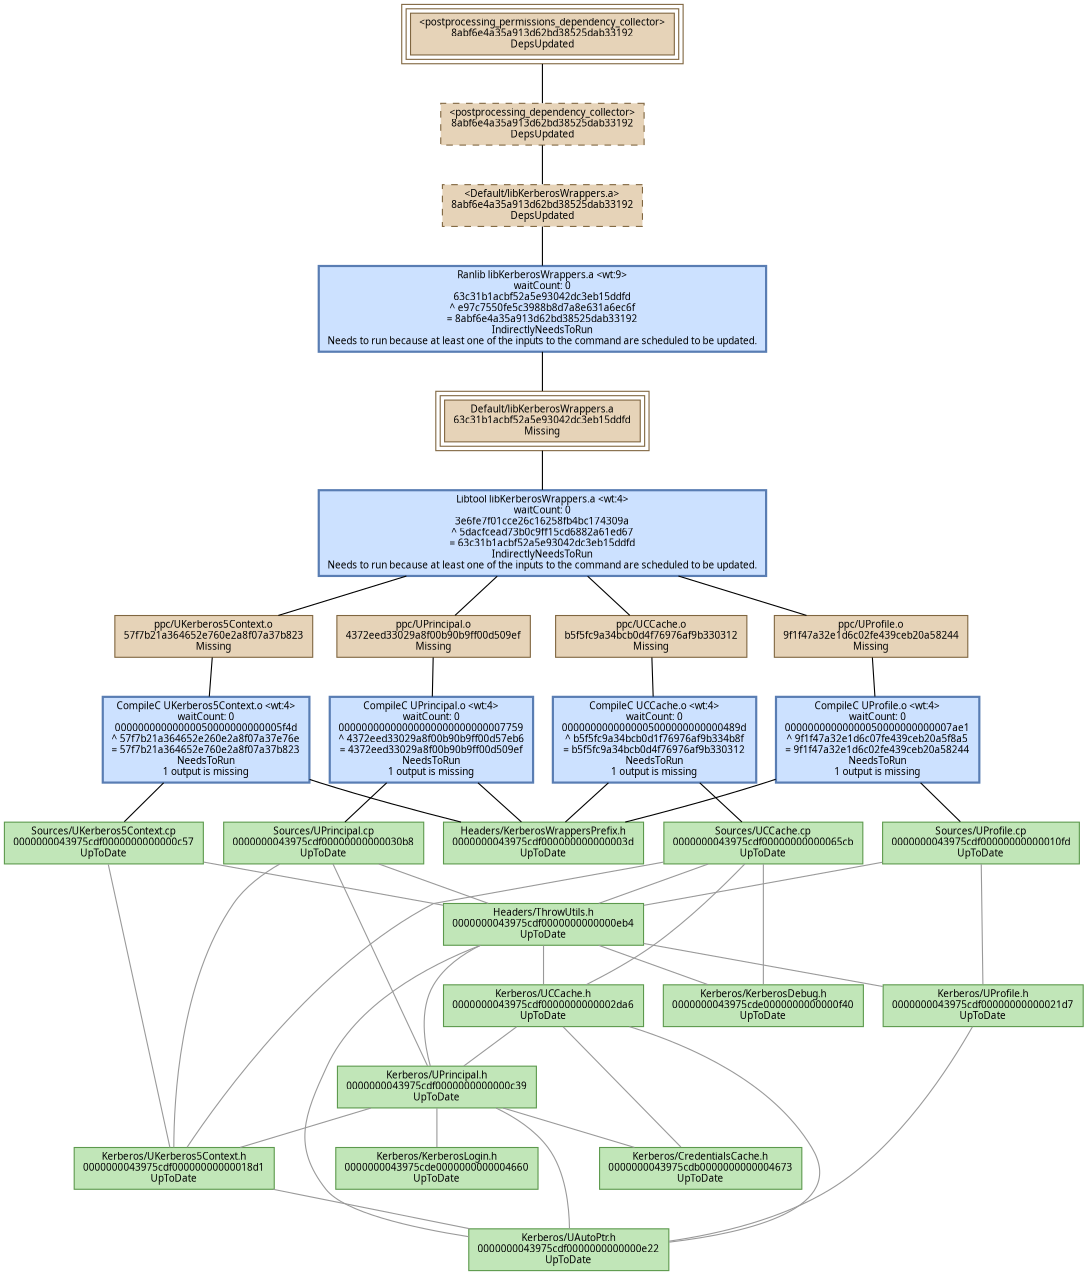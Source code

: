 digraph KerberosWrappers {
   size = "10.000000,8.500000";
   concentrate = false;

   node [ shape = box, style = filled, color = "0.3 0.5 0.6", fillcolor = "0.3 0.2 0.9", fontname = "Monaco", fontsize = "9" ];
   n00001 [ label = "Default/libKerberosWrappers.a\n63c31b1acbf52a5e93042dc3eb15ddfd\nMissing", color = "0.1 0.5 0.5", fillcolor = "0.1 0.2 0.9", peripheries = 3 ];
   n00002 [ label = "ppc/UCCache.o\nb5f5fc9a34bcb0d4f76976af9b330312\nMissing", color = "0.1 0.5 0.5", fillcolor = "0.1 0.2 0.9" ];
   n00003 [ label = "Headers/KerberosWrappersPrefix.h\n0000000043975cdf000000000000003d\nUpToDate" ];
   n00004 [ label = "Sources/UCCache.cp\n0000000043975cdf00000000000065cb\nUpToDate" ];
   n00005 [ label = "ppc/UKerberos5Context.o\n57f7b21a364652e760e2a8f07a37b823\nMissing", color = "0.1 0.5 0.5", fillcolor = "0.1 0.2 0.9" ];
   n00006 [ label = "Sources/UKerberos5Context.cp\n0000000043975cdf0000000000000c57\nUpToDate" ];
   n00007 [ label = "ppc/UPrincipal.o\n4372eed33029a8f00b90b9ff00d509ef\nMissing", color = "0.1 0.5 0.5", fillcolor = "0.1 0.2 0.9" ];
   n00008 [ label = "Sources/UPrincipal.cp\n0000000043975cdf00000000000030b8\nUpToDate" ];
   n00009 [ label = "ppc/UProfile.o\n9f1f47a32e1d6c02fe439ceb20a58244\nMissing", color = "0.1 0.5 0.5", fillcolor = "0.1 0.2 0.9" ];
   n00010 [ label = "Sources/UProfile.cp\n0000000043975cdf00000000000010fd\nUpToDate" ];
   n00011 [ label = "<Default/libKerberosWrappers.a>\n8abf6e4a35a913d62bd38525dab33192\nDepsUpdated", color = "0.1 0.5 0.5", fillcolor = "0.1 0.2 0.9", style = "filled,dashed" ];
   n00012 [ label = "<postprocessing_dependency_collector>\n8abf6e4a35a913d62bd38525dab33192\nDepsUpdated", color = "0.1 0.5 0.5", fillcolor = "0.1 0.2 0.9", style = "filled,dashed" ];
   n00013 [ label = "<postprocessing_permissions_dependency_collector>\n8abf6e4a35a913d62bd38525dab33192\nDepsUpdated", color = "0.1 0.5 0.5", fillcolor = "0.1 0.2 0.9", peripheries = 3 ];
   n00014 [ label = "Kerberos/UCCache.h\n0000000043975cdf0000000000002da6\nUpToDate" ];
   n00015 [ label = "Kerberos/UKerberos5Context.h\n0000000043975cdf00000000000018d1\nUpToDate" ];
   n00016 [ label = "Kerberos/KerberosDebug.h\n0000000043975cde0000000000000f40\nUpToDate" ];
   n00017 [ label = "Headers/ThrowUtils.h\n0000000043975cdf0000000000000eb4\nUpToDate" ];
   n00018 [ label = "Kerberos/UPrincipal.h\n0000000043975cdf0000000000000c39\nUpToDate" ];
   n00019 [ label = "Kerberos/UProfile.h\n0000000043975cdf00000000000021d7\nUpToDate" ];
   n00020 [ label = "Kerberos/CredentialsCache.h\n0000000043975cdb0000000000004673\nUpToDate" ];
   n00021 [ label = "Kerberos/UAutoPtr.h\n0000000043975cdf0000000000000e22\nUpToDate" ];
   n00022 [ label = "Kerberos/KerberosLogin.h\n0000000043975cde0000000000004660\nUpToDate" ];

   node [ shape = box, style = "filled,bold", color = "0.7 0.5 0.7", fillcolor = "0.7 0.2 1.0", fontname = "Monaco", fontsize = "9" ];
   c00001 [ label = "CompileC UCCache.o <wt:4>\nwaitCount: 0\n0000000000000005000000000000489d\n^ b5f5fc9a34bcb0d1f76976af9b334b8f\n= b5f5fc9a34bcb0d4f76976af9b330312\nNeedsToRun\n1 output is missing", color = "0.6 0.5 0.7", fillcolor = "0.6 0.2 1.0" ];
   c00002 [ label = "CompileC UKerberos5Context.o <wt:4>\nwaitCount: 0\n00000000000000050000000000005f4d\n^ 57f7b21a364652e260e2a8f07a37e76e\n= 57f7b21a364652e760e2a8f07a37b823\nNeedsToRun\n1 output is missing", color = "0.6 0.5 0.7", fillcolor = "0.6 0.2 1.0" ];
   c00003 [ label = "CompileC UPrincipal.o <wt:4>\nwaitCount: 0\n00000000000000000000000000007759\n^ 4372eed33029a8f00b90b9ff00d57eb6\n= 4372eed33029a8f00b90b9ff00d509ef\nNeedsToRun\n1 output is missing", color = "0.6 0.5 0.7", fillcolor = "0.6 0.2 1.0" ];
   c00004 [ label = "CompileC UProfile.o <wt:4>\nwaitCount: 0\n00000000000000050000000000007ae1\n^ 9f1f47a32e1d6c07fe439ceb20a5f8a5\n= 9f1f47a32e1d6c02fe439ceb20a58244\nNeedsToRun\n1 output is missing", color = "0.6 0.5 0.7", fillcolor = "0.6 0.2 1.0" ];
   c00005 [ label = "Libtool libKerberosWrappers.a <wt:4>\nwaitCount: 0\n3e6fe7f01cce26c16258fb4bc174309a\n^ 5dacfcead73b0c9ff15cd6882a61ed67\n= 63c31b1acbf52a5e93042dc3eb15ddfd\nIndirectlyNeedsToRun\nNeeds to run because at least one of the inputs to the command are scheduled to be updated.", color = "0.6 0.5 0.7", fillcolor = "0.6 0.2 1.0" ];
   c00006 [ label = "Ranlib libKerberosWrappers.a <wt:9>\nwaitCount: 0\n63c31b1acbf52a5e93042dc3eb15ddfd\n^ e97c7550fe5c3988b8d7a8e631a6ec6f\n= 8abf6e4a35a913d62bd38525dab33192\nIndirectlyNeedsToRun\nNeeds to run because at least one of the inputs to the command are scheduled to be updated.", color = "0.6 0.5 0.7", fillcolor = "0.6 0.2 1.0" ];

   edge [ style = solid, color = black, arrowhead = none, arrowtail = normal ];
   n00001 -> { c00005 };
   n00002 -> { c00001 };
   n00005 -> { c00002 };
   n00007 -> { c00003 };
   n00009 -> { c00004 };
   n00011 -> { c00006 };
   n00012 -> { n00011 };
   n00013 -> { n00012 };
   c00001 -> { n00003 n00004 };
   c00002 -> { n00003 n00006 };
   c00003 -> { n00003 n00008 };
   c00004 -> { n00003 n00010 };
   c00005 -> { n00002 n00005 n00007 n00009 };
   c00006 -> { n00001 };

   edge [ style = solid, color = gray60, arrowhead = none, arrowtail = normal ];
   n00004 -> { n00014 n00015 n00016 n00017 };
   n00006 -> { n00015 n00017 };
   n00008 -> { n00015 n00018 n00017 };
   n00010 -> { n00019 n00017 };
   n00014 -> { n00020 n00021 n00018 };
   n00015 -> { n00021 };
   n00017 -> { n00016 n00019 n00014 n00021 n00018 };
   n00018 -> { n00020 n00022 n00021 n00015 };
   n00019 -> { n00021 };
}
